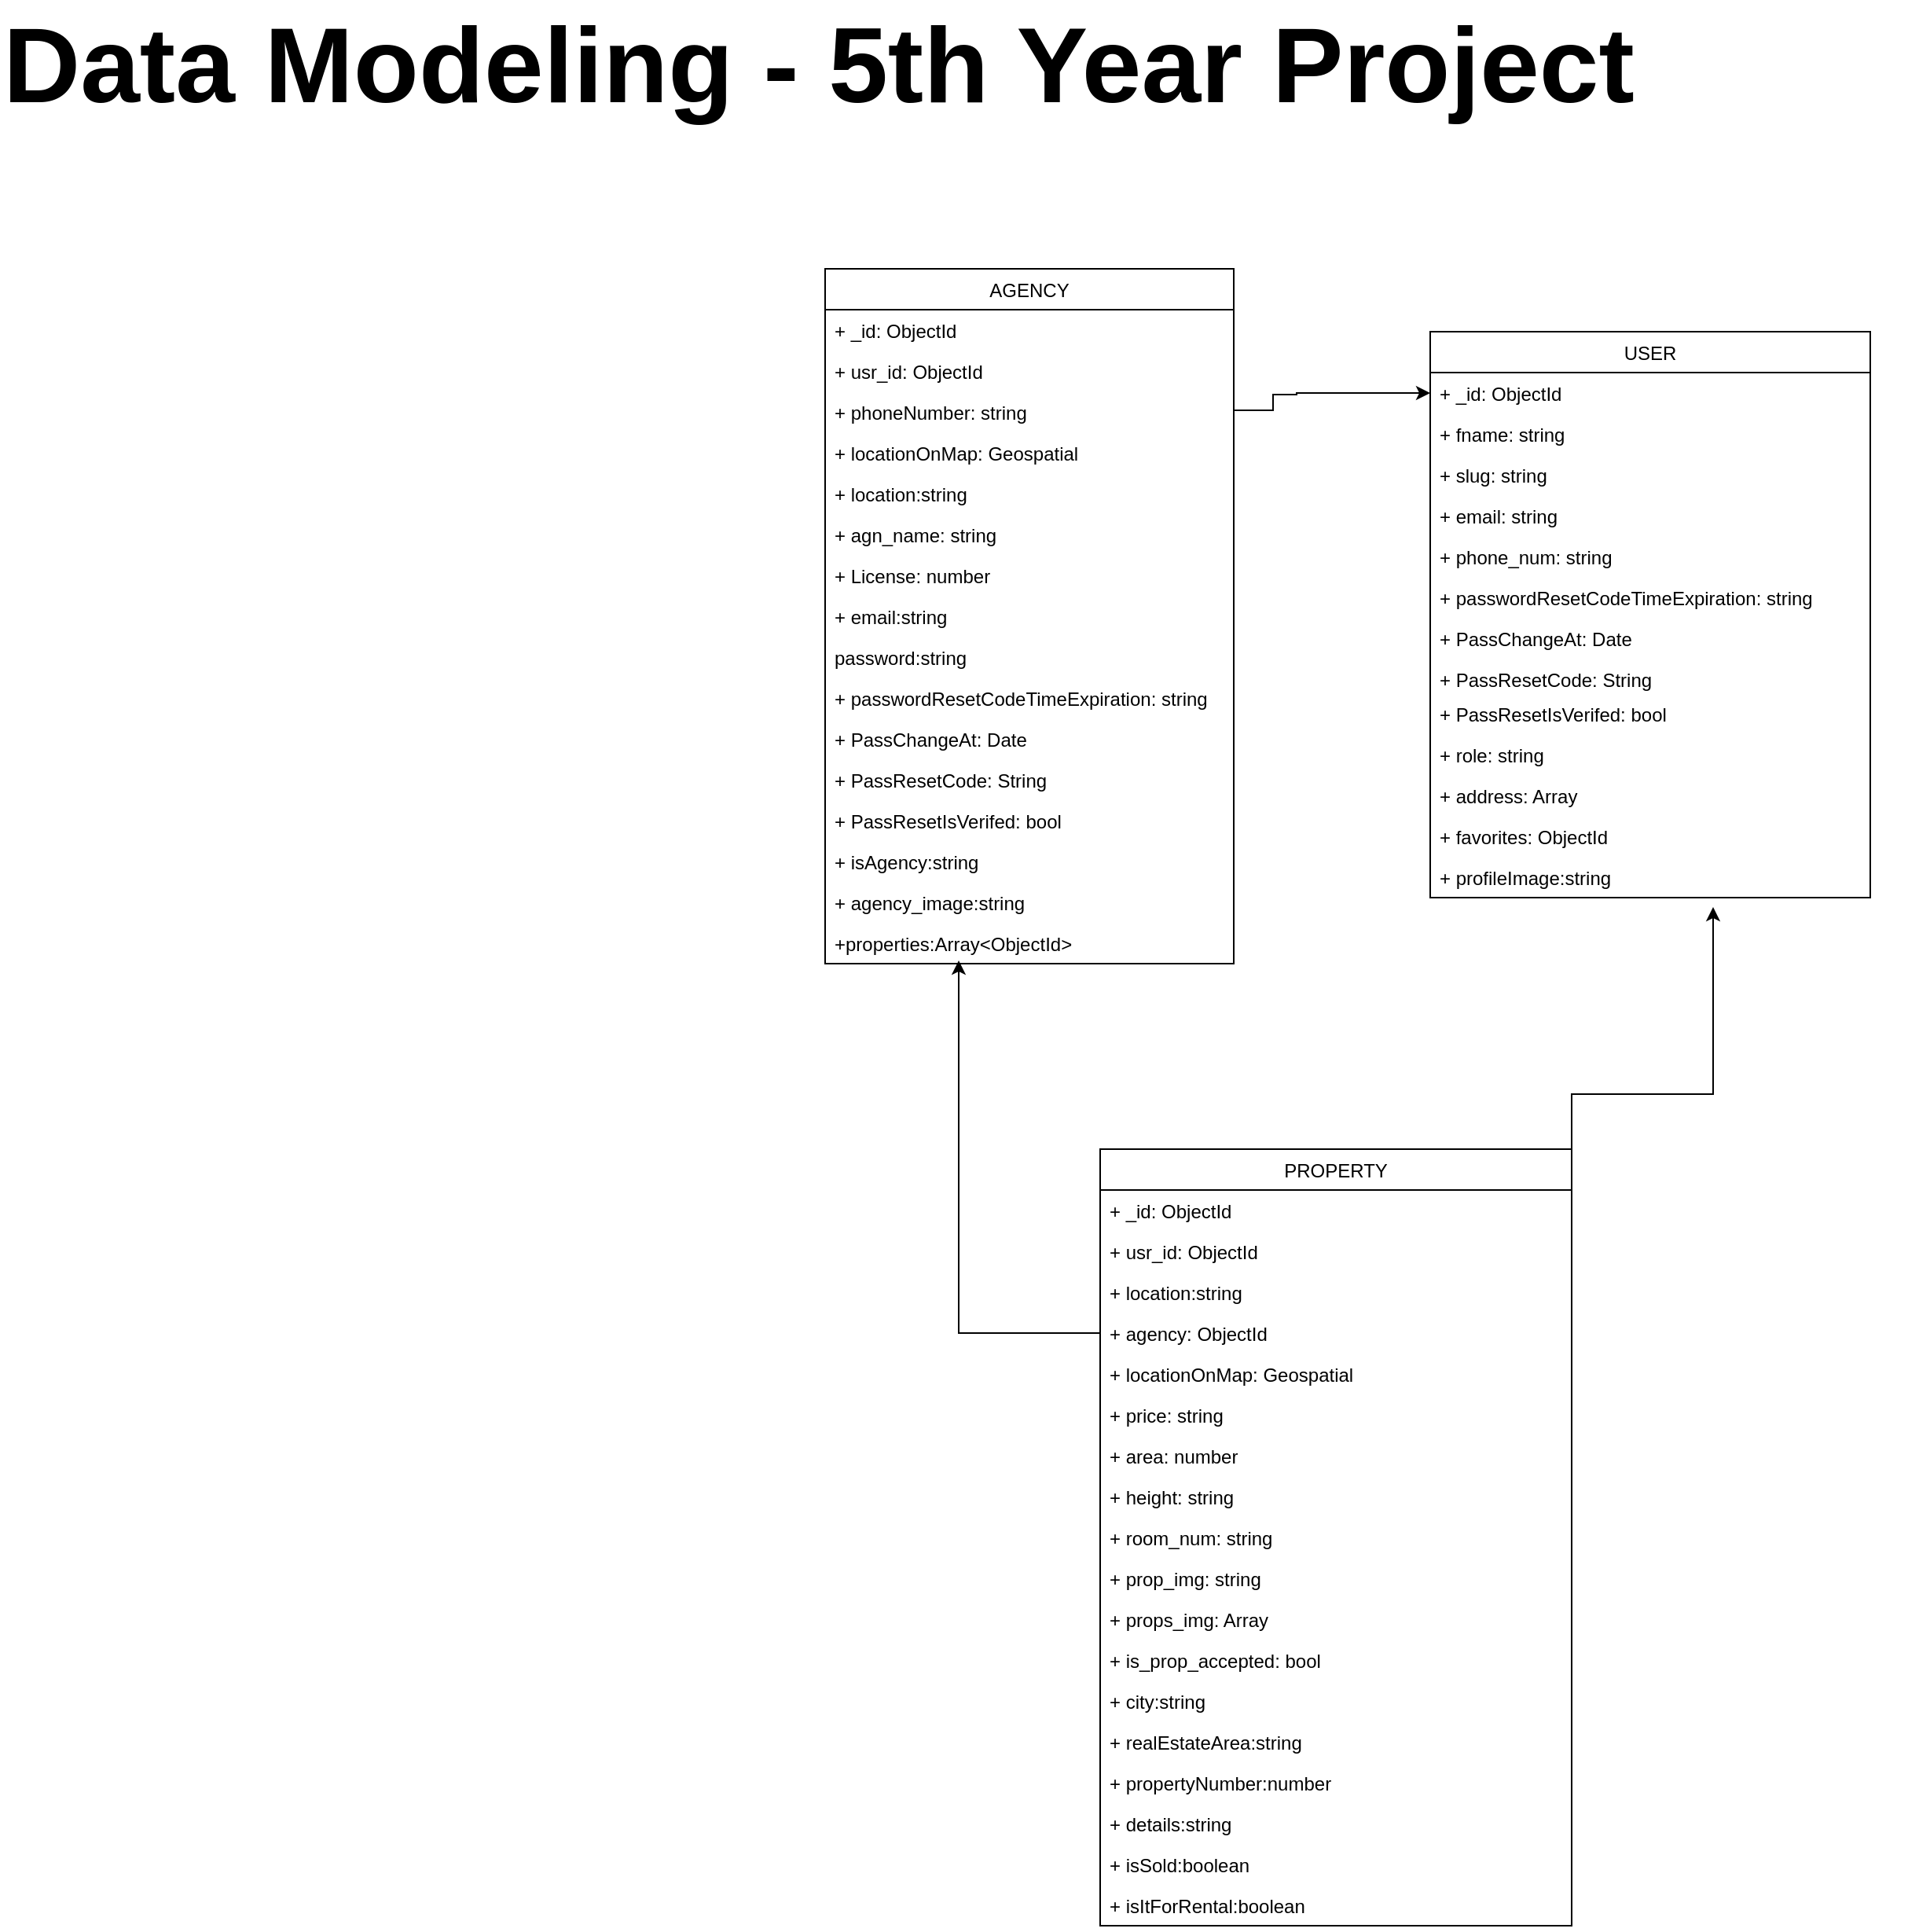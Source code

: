 <mxfile>
    <diagram id="vzXCRhNyl5j2p7qR3Trk" name="Page-1">
        <mxGraphModel dx="1184" dy="431" grid="1" gridSize="10" guides="1" tooltips="1" connect="1" arrows="1" fold="1" page="1" pageScale="1" pageWidth="1920" pageHeight="1200" math="0" shadow="0">
            <root>
                <mxCell id="0"/>
                <mxCell id="1" parent="0"/>
                <mxCell id="0DP9nleaZRQ_pvX_GCyk-1" value="USER" style="swimlane;fontStyle=0;childLayout=stackLayout;horizontal=1;startSize=26;fillColor=none;horizontalStack=0;resizeParent=1;resizeParentMax=0;resizeLast=0;collapsible=1;marginBottom=0;" parent="1" vertex="1">
                    <mxGeometry x="1100" y="270" width="280" height="360" as="geometry"/>
                </mxCell>
                <mxCell id="0DP9nleaZRQ_pvX_GCyk-2" value="+ _id: ObjectId" style="text;strokeColor=none;fillColor=none;align=left;verticalAlign=top;spacingLeft=4;spacingRight=4;overflow=hidden;rotatable=0;points=[[0,0.5],[1,0.5]];portConstraint=eastwest;" parent="0DP9nleaZRQ_pvX_GCyk-1" vertex="1">
                    <mxGeometry y="26" width="280" height="26" as="geometry"/>
                </mxCell>
                <mxCell id="0DP9nleaZRQ_pvX_GCyk-3" value="+ fname: string" style="text;strokeColor=none;fillColor=none;align=left;verticalAlign=top;spacingLeft=4;spacingRight=4;overflow=hidden;rotatable=0;points=[[0,0.5],[1,0.5]];portConstraint=eastwest;" parent="0DP9nleaZRQ_pvX_GCyk-1" vertex="1">
                    <mxGeometry y="52" width="280" height="26" as="geometry"/>
                </mxCell>
                <mxCell id="0DP9nleaZRQ_pvX_GCyk-40" value="+ slug: string" style="text;strokeColor=none;fillColor=none;align=left;verticalAlign=top;spacingLeft=4;spacingRight=4;overflow=hidden;rotatable=0;points=[[0,0.5],[1,0.5]];portConstraint=eastwest;" parent="0DP9nleaZRQ_pvX_GCyk-1" vertex="1">
                    <mxGeometry y="78" width="280" height="26" as="geometry"/>
                </mxCell>
                <mxCell id="0DP9nleaZRQ_pvX_GCyk-19" value="+ email: string" style="text;strokeColor=none;fillColor=none;align=left;verticalAlign=top;spacingLeft=4;spacingRight=4;overflow=hidden;rotatable=0;points=[[0,0.5],[1,0.5]];portConstraint=eastwest;" parent="0DP9nleaZRQ_pvX_GCyk-1" vertex="1">
                    <mxGeometry y="104" width="280" height="26" as="geometry"/>
                </mxCell>
                <mxCell id="0DP9nleaZRQ_pvX_GCyk-20" value="+ phone_num: string" style="text;strokeColor=none;fillColor=none;align=left;verticalAlign=top;spacingLeft=4;spacingRight=4;overflow=hidden;rotatable=0;points=[[0,0.5],[1,0.5]];portConstraint=eastwest;" parent="0DP9nleaZRQ_pvX_GCyk-1" vertex="1">
                    <mxGeometry y="130" width="280" height="26" as="geometry"/>
                </mxCell>
                <mxCell id="0DP9nleaZRQ_pvX_GCyk-4" value="+ passwordResetCodeTimeExpiration: string" style="text;strokeColor=none;fillColor=none;align=left;verticalAlign=top;spacingLeft=4;spacingRight=4;overflow=hidden;rotatable=0;points=[[0,0.5],[1,0.5]];portConstraint=eastwest;" parent="0DP9nleaZRQ_pvX_GCyk-1" vertex="1">
                    <mxGeometry y="156" width="280" height="26" as="geometry"/>
                </mxCell>
                <mxCell id="0DP9nleaZRQ_pvX_GCyk-21" value="+ PassChangeAt: Date" style="text;strokeColor=none;fillColor=none;align=left;verticalAlign=top;spacingLeft=4;spacingRight=4;overflow=hidden;rotatable=0;points=[[0,0.5],[1,0.5]];portConstraint=eastwest;" parent="0DP9nleaZRQ_pvX_GCyk-1" vertex="1">
                    <mxGeometry y="182" width="280" height="26" as="geometry"/>
                </mxCell>
                <mxCell id="0DP9nleaZRQ_pvX_GCyk-22" value="+ PassResetCode: String" style="text;strokeColor=none;fillColor=none;align=left;verticalAlign=top;spacingLeft=4;spacingRight=4;overflow=hidden;rotatable=0;points=[[0,0.5],[1,0.5]];portConstraint=eastwest;" parent="0DP9nleaZRQ_pvX_GCyk-1" vertex="1">
                    <mxGeometry y="208" width="280" height="22" as="geometry"/>
                </mxCell>
                <mxCell id="0DP9nleaZRQ_pvX_GCyk-23" value="+ PassResetIsVerifed: bool" style="text;strokeColor=none;fillColor=none;align=left;verticalAlign=top;spacingLeft=4;spacingRight=4;overflow=hidden;rotatable=0;points=[[0,0.5],[1,0.5]];portConstraint=eastwest;" parent="0DP9nleaZRQ_pvX_GCyk-1" vertex="1">
                    <mxGeometry y="230" width="280" height="26" as="geometry"/>
                </mxCell>
                <mxCell id="0DP9nleaZRQ_pvX_GCyk-24" value="+ role: string" style="text;strokeColor=none;fillColor=none;align=left;verticalAlign=top;spacingLeft=4;spacingRight=4;overflow=hidden;rotatable=0;points=[[0,0.5],[1,0.5]];portConstraint=eastwest;" parent="0DP9nleaZRQ_pvX_GCyk-1" vertex="1">
                    <mxGeometry y="256" width="280" height="26" as="geometry"/>
                </mxCell>
                <mxCell id="0DP9nleaZRQ_pvX_GCyk-25" value="+ address: Array" style="text;strokeColor=none;fillColor=none;align=left;verticalAlign=top;spacingLeft=4;spacingRight=4;overflow=hidden;rotatable=0;points=[[0,0.5],[1,0.5]];portConstraint=eastwest;" parent="0DP9nleaZRQ_pvX_GCyk-1" vertex="1">
                    <mxGeometry y="282" width="280" height="26" as="geometry"/>
                </mxCell>
                <mxCell id="0DP9nleaZRQ_pvX_GCyk-37" value="+ favorites: ObjectId" style="text;strokeColor=none;fillColor=none;align=left;verticalAlign=top;spacingLeft=4;spacingRight=4;overflow=hidden;rotatable=0;points=[[0,0.5],[1,0.5]];portConstraint=eastwest;" parent="0DP9nleaZRQ_pvX_GCyk-1" vertex="1">
                    <mxGeometry y="308" width="280" height="26" as="geometry"/>
                </mxCell>
                <mxCell id="0DP9nleaZRQ_pvX_GCyk-42" value="+ profileImage:string" style="text;strokeColor=none;fillColor=none;align=left;verticalAlign=top;spacingLeft=4;spacingRight=4;overflow=hidden;rotatable=0;points=[[0,0.5],[1,0.5]];portConstraint=eastwest;" parent="0DP9nleaZRQ_pvX_GCyk-1" vertex="1">
                    <mxGeometry y="334" width="280" height="26" as="geometry"/>
                </mxCell>
                <mxCell id="0DP9nleaZRQ_pvX_GCyk-5" value="AGENCY" style="swimlane;fontStyle=0;childLayout=stackLayout;horizontal=1;startSize=26;fillColor=none;horizontalStack=0;resizeParent=1;resizeParentMax=0;resizeLast=0;collapsible=1;marginBottom=0;" parent="1" vertex="1">
                    <mxGeometry x="715" y="230" width="260" height="442" as="geometry"/>
                </mxCell>
                <mxCell id="0DP9nleaZRQ_pvX_GCyk-7" value="+ _id: ObjectId" style="text;strokeColor=none;fillColor=none;align=left;verticalAlign=top;spacingLeft=4;spacingRight=4;overflow=hidden;rotatable=0;points=[[0,0.5],[1,0.5]];portConstraint=eastwest;" parent="0DP9nleaZRQ_pvX_GCyk-5" vertex="1">
                    <mxGeometry y="26" width="260" height="26" as="geometry"/>
                </mxCell>
                <mxCell id="0DP9nleaZRQ_pvX_GCyk-6" value="+ usr_id: ObjectId" style="text;strokeColor=none;fillColor=none;align=left;verticalAlign=top;spacingLeft=4;spacingRight=4;overflow=hidden;rotatable=0;points=[[0,0.5],[1,0.5]];portConstraint=eastwest;" parent="0DP9nleaZRQ_pvX_GCyk-5" vertex="1">
                    <mxGeometry y="52" width="260" height="26" as="geometry"/>
                </mxCell>
                <mxCell id="0DP9nleaZRQ_pvX_GCyk-8" value="+ phoneNumber: string" style="text;strokeColor=none;fillColor=none;align=left;verticalAlign=top;spacingLeft=4;spacingRight=4;overflow=hidden;rotatable=0;points=[[0,0.5],[1,0.5]];portConstraint=eastwest;" parent="0DP9nleaZRQ_pvX_GCyk-5" vertex="1">
                    <mxGeometry y="78" width="260" height="26" as="geometry"/>
                </mxCell>
                <mxCell id="0DP9nleaZRQ_pvX_GCyk-26" value="+ locationOnMap: Geospatial" style="text;strokeColor=none;fillColor=none;align=left;verticalAlign=top;spacingLeft=4;spacingRight=4;overflow=hidden;rotatable=0;points=[[0,0.5],[1,0.5]];portConstraint=eastwest;" parent="0DP9nleaZRQ_pvX_GCyk-5" vertex="1">
                    <mxGeometry y="104" width="260" height="26" as="geometry"/>
                </mxCell>
                <mxCell id="12" value="+ location:string" style="text;strokeColor=none;fillColor=none;align=left;verticalAlign=top;spacingLeft=4;spacingRight=4;overflow=hidden;rotatable=0;points=[[0,0.5],[1,0.5]];portConstraint=eastwest;" parent="0DP9nleaZRQ_pvX_GCyk-5" vertex="1">
                    <mxGeometry y="130" width="260" height="26" as="geometry"/>
                </mxCell>
                <mxCell id="0DP9nleaZRQ_pvX_GCyk-27" value="+ agn_name: string" style="text;strokeColor=none;fillColor=none;align=left;verticalAlign=top;spacingLeft=4;spacingRight=4;overflow=hidden;rotatable=0;points=[[0,0.5],[1,0.5]];portConstraint=eastwest;" parent="0DP9nleaZRQ_pvX_GCyk-5" vertex="1">
                    <mxGeometry y="156" width="260" height="26" as="geometry"/>
                </mxCell>
                <mxCell id="0DP9nleaZRQ_pvX_GCyk-28" value="+ License: number" style="text;strokeColor=none;fillColor=none;align=left;verticalAlign=top;spacingLeft=4;spacingRight=4;overflow=hidden;rotatable=0;points=[[0,0.5],[1,0.5]];portConstraint=eastwest;" parent="0DP9nleaZRQ_pvX_GCyk-5" vertex="1">
                    <mxGeometry y="182" width="260" height="26" as="geometry"/>
                </mxCell>
                <mxCell id="13" value="+ email:string" style="text;strokeColor=none;fillColor=none;align=left;verticalAlign=top;spacingLeft=4;spacingRight=4;overflow=hidden;rotatable=0;points=[[0,0.5],[1,0.5]];portConstraint=eastwest;" parent="0DP9nleaZRQ_pvX_GCyk-5" vertex="1">
                    <mxGeometry y="208" width="260" height="26" as="geometry"/>
                </mxCell>
                <mxCell id="14" value="password:string" style="text;strokeColor=none;fillColor=none;align=left;verticalAlign=top;spacingLeft=4;spacingRight=4;overflow=hidden;rotatable=0;points=[[0,0.5],[1,0.5]];portConstraint=eastwest;" parent="0DP9nleaZRQ_pvX_GCyk-5" vertex="1">
                    <mxGeometry y="234" width="260" height="26" as="geometry"/>
                </mxCell>
                <mxCell id="15" value="+ passwordResetCodeTimeExpiration: string" style="text;strokeColor=none;fillColor=none;align=left;verticalAlign=top;spacingLeft=4;spacingRight=4;overflow=hidden;rotatable=0;points=[[0,0.5],[1,0.5]];portConstraint=eastwest;" parent="0DP9nleaZRQ_pvX_GCyk-5" vertex="1">
                    <mxGeometry y="260" width="260" height="26" as="geometry"/>
                </mxCell>
                <mxCell id="23" value="+ PassChangeAt: Date" style="text;strokeColor=none;fillColor=none;align=left;verticalAlign=top;spacingLeft=4;spacingRight=4;overflow=hidden;rotatable=0;points=[[0,0.5],[1,0.5]];portConstraint=eastwest;" parent="0DP9nleaZRQ_pvX_GCyk-5" vertex="1">
                    <mxGeometry y="286" width="260" height="26" as="geometry"/>
                </mxCell>
                <mxCell id="22" value="+ PassResetCode: String&#10;" style="text;strokeColor=none;fillColor=none;align=left;verticalAlign=top;spacingLeft=4;spacingRight=4;overflow=hidden;rotatable=0;points=[[0,0.5],[1,0.5]];portConstraint=eastwest;" parent="0DP9nleaZRQ_pvX_GCyk-5" vertex="1">
                    <mxGeometry y="312" width="260" height="26" as="geometry"/>
                </mxCell>
                <mxCell id="21" value="+ PassResetIsVerifed: bool" style="text;strokeColor=none;fillColor=none;align=left;verticalAlign=top;spacingLeft=4;spacingRight=4;overflow=hidden;rotatable=0;points=[[0,0.5],[1,0.5]];portConstraint=eastwest;" parent="0DP9nleaZRQ_pvX_GCyk-5" vertex="1">
                    <mxGeometry y="338" width="260" height="26" as="geometry"/>
                </mxCell>
                <mxCell id="20" value="+ isAgency:string" style="text;strokeColor=none;fillColor=none;align=left;verticalAlign=top;spacingLeft=4;spacingRight=4;overflow=hidden;rotatable=0;points=[[0,0.5],[1,0.5]];portConstraint=eastwest;" parent="0DP9nleaZRQ_pvX_GCyk-5" vertex="1">
                    <mxGeometry y="364" width="260" height="26" as="geometry"/>
                </mxCell>
                <mxCell id="26" value="+ agency_image:string" style="text;strokeColor=none;fillColor=none;align=left;verticalAlign=top;spacingLeft=4;spacingRight=4;overflow=hidden;rotatable=0;points=[[0,0.5],[1,0.5]];portConstraint=eastwest;" parent="0DP9nleaZRQ_pvX_GCyk-5" vertex="1">
                    <mxGeometry y="390" width="260" height="26" as="geometry"/>
                </mxCell>
                <mxCell id="25" value="+properties:Array&lt;ObjectId&gt;" style="text;strokeColor=none;fillColor=none;align=left;verticalAlign=top;spacingLeft=4;spacingRight=4;overflow=hidden;rotatable=0;points=[[0,0.5],[1,0.5]];portConstraint=eastwest;" parent="0DP9nleaZRQ_pvX_GCyk-5" vertex="1">
                    <mxGeometry y="416" width="260" height="26" as="geometry"/>
                </mxCell>
                <mxCell id="0DP9nleaZRQ_pvX_GCyk-9" value="PROPERTY" style="swimlane;fontStyle=0;childLayout=stackLayout;horizontal=1;startSize=26;fillColor=none;horizontalStack=0;resizeParent=1;resizeParentMax=0;resizeLast=0;collapsible=1;marginBottom=0;" parent="1" vertex="1">
                    <mxGeometry x="890" y="790" width="300" height="494" as="geometry"/>
                </mxCell>
                <mxCell id="0DP9nleaZRQ_pvX_GCyk-12" value="+ _id: ObjectId" style="text;strokeColor=none;fillColor=none;align=left;verticalAlign=top;spacingLeft=4;spacingRight=4;overflow=hidden;rotatable=0;points=[[0,0.5],[1,0.5]];portConstraint=eastwest;" parent="0DP9nleaZRQ_pvX_GCyk-9" vertex="1">
                    <mxGeometry y="26" width="300" height="26" as="geometry"/>
                </mxCell>
                <mxCell id="0DP9nleaZRQ_pvX_GCyk-10" value="+ usr_id: ObjectId" style="text;strokeColor=none;fillColor=none;align=left;verticalAlign=top;spacingLeft=4;spacingRight=4;overflow=hidden;rotatable=0;points=[[0,0.5],[1,0.5]];portConstraint=eastwest;" parent="0DP9nleaZRQ_pvX_GCyk-9" vertex="1">
                    <mxGeometry y="52" width="300" height="26" as="geometry"/>
                </mxCell>
                <mxCell id="4" value="+ location:string" style="text;strokeColor=none;fillColor=none;align=left;verticalAlign=top;spacingLeft=4;spacingRight=4;overflow=hidden;rotatable=0;points=[[0,0.5],[1,0.5]];portConstraint=eastwest;" parent="0DP9nleaZRQ_pvX_GCyk-9" vertex="1">
                    <mxGeometry y="78" width="300" height="26" as="geometry"/>
                </mxCell>
                <mxCell id="0DP9nleaZRQ_pvX_GCyk-11" value="+ agency: ObjectId" style="text;strokeColor=none;fillColor=none;align=left;verticalAlign=top;spacingLeft=4;spacingRight=4;overflow=hidden;rotatable=0;points=[[0,0.5],[1,0.5]];portConstraint=eastwest;" parent="0DP9nleaZRQ_pvX_GCyk-9" vertex="1">
                    <mxGeometry y="104" width="300" height="26" as="geometry"/>
                </mxCell>
                <mxCell id="0DP9nleaZRQ_pvX_GCyk-29" value="+ locationOnMap: Geospatial" style="text;strokeColor=none;fillColor=none;align=left;verticalAlign=top;spacingLeft=4;spacingRight=4;overflow=hidden;rotatable=0;points=[[0,0.5],[1,0.5]];portConstraint=eastwest;" parent="0DP9nleaZRQ_pvX_GCyk-9" vertex="1">
                    <mxGeometry y="130" width="300" height="26" as="geometry"/>
                </mxCell>
                <mxCell id="0DP9nleaZRQ_pvX_GCyk-30" value="+ price: string" style="text;strokeColor=none;fillColor=none;align=left;verticalAlign=top;spacingLeft=4;spacingRight=4;overflow=hidden;rotatable=0;points=[[0,0.5],[1,0.5]];portConstraint=eastwest;" parent="0DP9nleaZRQ_pvX_GCyk-9" vertex="1">
                    <mxGeometry y="156" width="300" height="26" as="geometry"/>
                </mxCell>
                <mxCell id="0DP9nleaZRQ_pvX_GCyk-45" value="+ area: number" style="text;strokeColor=none;fillColor=none;align=left;verticalAlign=top;spacingLeft=4;spacingRight=4;overflow=hidden;rotatable=0;points=[[0,0.5],[1,0.5]];portConstraint=eastwest;" parent="0DP9nleaZRQ_pvX_GCyk-9" vertex="1">
                    <mxGeometry y="182" width="300" height="26" as="geometry"/>
                </mxCell>
                <mxCell id="0DP9nleaZRQ_pvX_GCyk-31" value="+ height: string" style="text;strokeColor=none;fillColor=none;align=left;verticalAlign=top;spacingLeft=4;spacingRight=4;overflow=hidden;rotatable=0;points=[[0,0.5],[1,0.5]];portConstraint=eastwest;" parent="0DP9nleaZRQ_pvX_GCyk-9" vertex="1">
                    <mxGeometry y="208" width="300" height="26" as="geometry"/>
                </mxCell>
                <mxCell id="0DP9nleaZRQ_pvX_GCyk-32" value="+ room_num: string" style="text;strokeColor=none;fillColor=none;align=left;verticalAlign=top;spacingLeft=4;spacingRight=4;overflow=hidden;rotatable=0;points=[[0,0.5],[1,0.5]];portConstraint=eastwest;" parent="0DP9nleaZRQ_pvX_GCyk-9" vertex="1">
                    <mxGeometry y="234" width="300" height="26" as="geometry"/>
                </mxCell>
                <mxCell id="0DP9nleaZRQ_pvX_GCyk-33" value="+ prop_img: string" style="text;strokeColor=none;fillColor=none;align=left;verticalAlign=top;spacingLeft=4;spacingRight=4;overflow=hidden;rotatable=0;points=[[0,0.5],[1,0.5]];portConstraint=eastwest;" parent="0DP9nleaZRQ_pvX_GCyk-9" vertex="1">
                    <mxGeometry y="260" width="300" height="26" as="geometry"/>
                </mxCell>
                <mxCell id="0DP9nleaZRQ_pvX_GCyk-35" value="+ props_img: Array" style="text;strokeColor=none;fillColor=none;align=left;verticalAlign=top;spacingLeft=4;spacingRight=4;overflow=hidden;rotatable=0;points=[[0,0.5],[1,0.5]];portConstraint=eastwest;" parent="0DP9nleaZRQ_pvX_GCyk-9" vertex="1">
                    <mxGeometry y="286" width="300" height="26" as="geometry"/>
                </mxCell>
                <mxCell id="0DP9nleaZRQ_pvX_GCyk-43" value="+ is_prop_accepted: bool" style="text;strokeColor=none;fillColor=none;align=left;verticalAlign=top;spacingLeft=4;spacingRight=4;overflow=hidden;rotatable=0;points=[[0,0.5],[1,0.5]];portConstraint=eastwest;shadow=0;" parent="0DP9nleaZRQ_pvX_GCyk-9" vertex="1">
                    <mxGeometry y="312" width="300" height="26" as="geometry"/>
                </mxCell>
                <mxCell id="5" value="+ city:string" style="text;strokeColor=none;fillColor=none;align=left;verticalAlign=top;spacingLeft=4;spacingRight=4;overflow=hidden;rotatable=0;points=[[0,0.5],[1,0.5]];portConstraint=eastwest;shadow=0;" parent="0DP9nleaZRQ_pvX_GCyk-9" vertex="1">
                    <mxGeometry y="338" width="300" height="26" as="geometry"/>
                </mxCell>
                <mxCell id="6" value="+ realEstateArea:string" style="text;strokeColor=none;fillColor=none;align=left;verticalAlign=top;spacingLeft=4;spacingRight=4;overflow=hidden;rotatable=0;points=[[0,0.5],[1,0.5]];portConstraint=eastwest;shadow=0;" parent="0DP9nleaZRQ_pvX_GCyk-9" vertex="1">
                    <mxGeometry y="364" width="300" height="26" as="geometry"/>
                </mxCell>
                <mxCell id="8" value="+ propertyNumber:number" style="text;strokeColor=none;fillColor=none;align=left;verticalAlign=top;spacingLeft=4;spacingRight=4;overflow=hidden;rotatable=0;points=[[0,0.5],[1,0.5]];portConstraint=eastwest;shadow=0;" parent="0DP9nleaZRQ_pvX_GCyk-9" vertex="1">
                    <mxGeometry y="390" width="300" height="26" as="geometry"/>
                </mxCell>
                <mxCell id="7" value="+ details:string" style="text;strokeColor=none;fillColor=none;align=left;verticalAlign=top;spacingLeft=4;spacingRight=4;overflow=hidden;rotatable=0;points=[[0,0.5],[1,0.5]];portConstraint=eastwest;shadow=0;" parent="0DP9nleaZRQ_pvX_GCyk-9" vertex="1">
                    <mxGeometry y="416" width="300" height="26" as="geometry"/>
                </mxCell>
                <mxCell id="9" value="+ isSold:boolean" style="text;strokeColor=none;fillColor=none;align=left;verticalAlign=top;spacingLeft=4;spacingRight=4;overflow=hidden;rotatable=0;points=[[0,0.5],[1,0.5]];portConstraint=eastwest;shadow=0;" parent="0DP9nleaZRQ_pvX_GCyk-9" vertex="1">
                    <mxGeometry y="442" width="300" height="26" as="geometry"/>
                </mxCell>
                <mxCell id="10" value="+ isItForRental:boolean" style="text;strokeColor=none;fillColor=none;align=left;verticalAlign=top;spacingLeft=4;spacingRight=4;overflow=hidden;rotatable=0;points=[[0,0.5],[1,0.5]];portConstraint=eastwest;shadow=0;" parent="0DP9nleaZRQ_pvX_GCyk-9" vertex="1">
                    <mxGeometry y="468" width="300" height="26" as="geometry"/>
                </mxCell>
                <mxCell id="0DP9nleaZRQ_pvX_GCyk-16" style="edgeStyle=orthogonalEdgeStyle;rounded=0;orthogonalLoop=1;jettySize=auto;html=1;" parent="1" edge="1">
                    <mxGeometry relative="1" as="geometry">
                        <mxPoint x="1190" y="790" as="sourcePoint"/>
                        <mxPoint x="1280" y="636" as="targetPoint"/>
                        <Array as="points">
                            <mxPoint x="1280" y="755"/>
                            <mxPoint x="1280" y="636"/>
                        </Array>
                    </mxGeometry>
                </mxCell>
                <mxCell id="0DP9nleaZRQ_pvX_GCyk-18" style="edgeStyle=orthogonalEdgeStyle;rounded=0;orthogonalLoop=1;jettySize=auto;html=1;exitX=0;exitY=0.5;exitDx=0;exitDy=0;" parent="1" source="0DP9nleaZRQ_pvX_GCyk-11" edge="1">
                    <mxGeometry relative="1" as="geometry">
                        <mxPoint x="800" y="670" as="targetPoint"/>
                        <Array as="points">
                            <mxPoint x="800" y="907"/>
                            <mxPoint x="800" y="675"/>
                        </Array>
                    </mxGeometry>
                </mxCell>
                <mxCell id="0DP9nleaZRQ_pvX_GCyk-44" style="edgeStyle=orthogonalEdgeStyle;rounded=0;orthogonalLoop=1;jettySize=auto;html=1;exitX=1;exitY=0.5;exitDx=0;exitDy=0;entryX=0;entryY=0.5;entryDx=0;entryDy=0;" parent="1" source="0DP9nleaZRQ_pvX_GCyk-6" target="0DP9nleaZRQ_pvX_GCyk-2" edge="1">
                    <mxGeometry relative="1" as="geometry">
                        <Array as="points">
                            <mxPoint x="975" y="320"/>
                            <mxPoint x="1000" y="320"/>
                            <mxPoint x="1000" y="310"/>
                            <mxPoint x="1015" y="310"/>
                            <mxPoint x="1015" y="309"/>
                        </Array>
                    </mxGeometry>
                </mxCell>
                <mxCell id="0DP9nleaZRQ_pvX_GCyk-46" value="&lt;font size=&quot;1&quot;&gt;&lt;b style=&quot;font-size: 68px&quot;&gt;Data Modeling - 5th Year Project&lt;/b&gt;&lt;/font&gt;" style="text;html=1;strokeColor=none;fillColor=none;align=left;verticalAlign=middle;whiteSpace=wrap;rounded=0;" parent="1" vertex="1">
                    <mxGeometry x="190" y="90" width="1220" height="20" as="geometry"/>
                </mxCell>
            </root>
        </mxGraphModel>
    </diagram>
</mxfile>